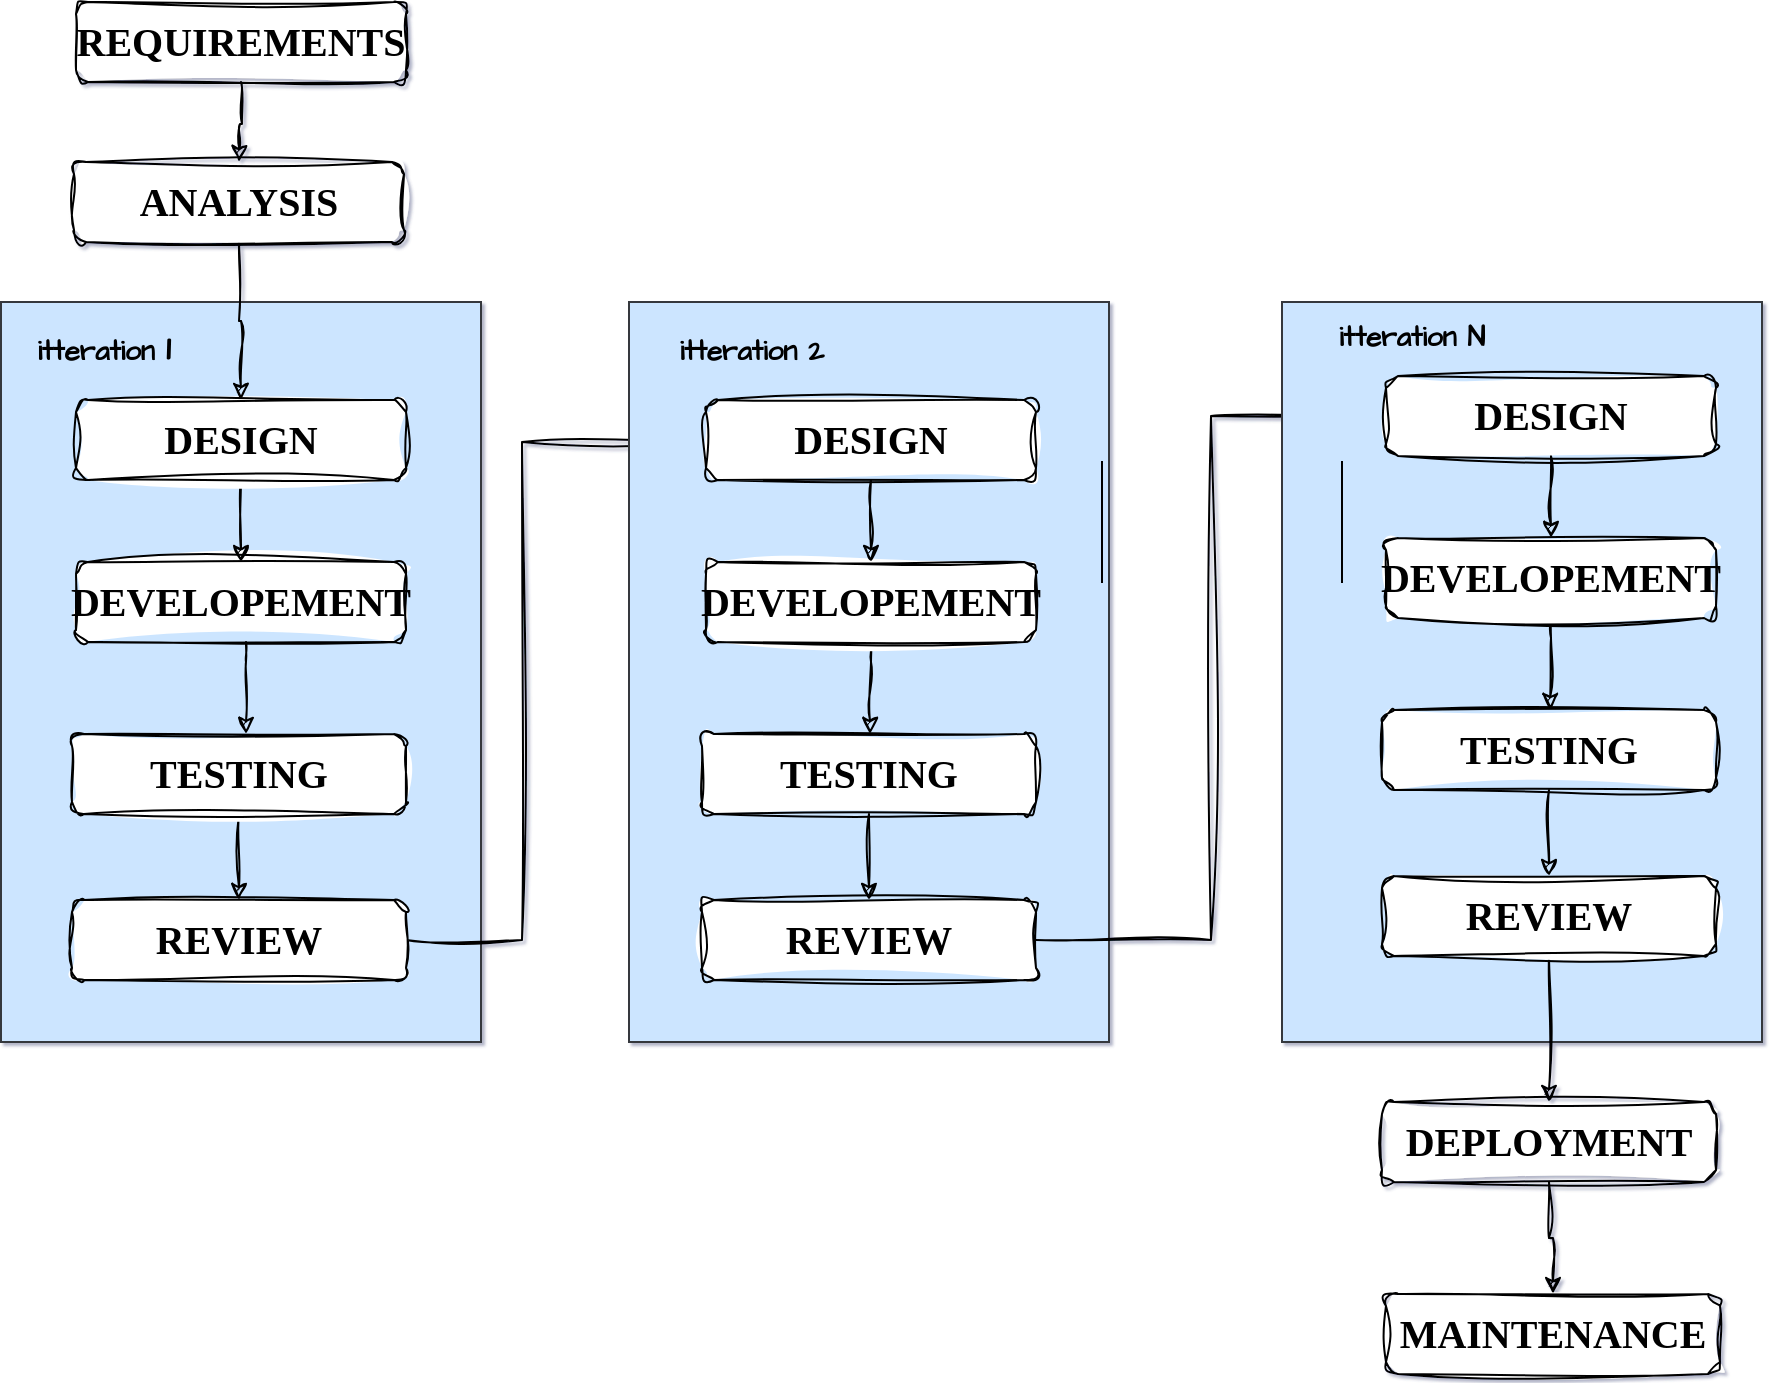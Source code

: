 <mxfile version="21.6.9" type="github">
  <diagram name="Page-1" id="p2Ak9Vhbm4HKoaCR8iAv">
    <mxGraphModel dx="1035" dy="569" grid="0" gridSize="10" guides="1" tooltips="1" connect="1" arrows="1" fold="1" page="0" pageScale="1" pageWidth="850" pageHeight="1100" background="#ffffff" math="0" shadow="1">
      <root>
        <mxCell id="0" />
        <mxCell id="1" parent="0" />
        <mxCell id="hMKPiUpBBv4Qww10sRNi-3" value="" style="whiteSpace=wrap;html=1;hachureGap=4;fontFamily=Architects Daughter;fontSource=https%3A%2F%2Ffonts.googleapis.com%2Fcss%3Ffamily%3DArchitects%2BDaughter;fontSize=20;strokeColor=#36393d;fillColor=#cce5ff;rounded=0;glass=0;" parent="1" vertex="1">
          <mxGeometry x="39.5" y="170" width="240" height="370" as="geometry" />
        </mxCell>
        <mxCell id="hMKPiUpBBv4Qww10sRNi-29" style="edgeStyle=orthogonalEdgeStyle;rounded=0;sketch=1;hachureGap=4;jiggle=2;curveFitting=1;orthogonalLoop=1;jettySize=auto;html=1;entryX=0;entryY=0.5;entryDx=0;entryDy=0;fontFamily=Architects Daughter;fontSource=https%3A%2F%2Ffonts.googleapis.com%2Fcss%3Ffamily%3DArchitects%2BDaughter;fontSize=16;" parent="1" source="hMKPiUpBBv4Qww10sRNi-4" target="hMKPiUpBBv4Qww10sRNi-22" edge="1">
          <mxGeometry relative="1" as="geometry">
            <Array as="points">
              <mxPoint x="300" y="489" />
              <mxPoint x="300" y="240" />
            </Array>
          </mxGeometry>
        </mxCell>
        <mxCell id="hMKPiUpBBv4Qww10sRNi-4" value="&lt;b&gt;&lt;font face=&quot;Times New Roman&quot;&gt;REVIEW&lt;/font&gt;&lt;/b&gt;" style="rounded=1;whiteSpace=wrap;html=1;sketch=1;hachureGap=4;jiggle=2;curveFitting=1;fontFamily=Architects Daughter;fontSource=https%3A%2F%2Ffonts.googleapis.com%2Fcss%3Ffamily%3DArchitects%2BDaughter;fontSize=20;" parent="1" vertex="1">
          <mxGeometry x="75" y="469" width="167" height="40" as="geometry" />
        </mxCell>
        <mxCell id="hMKPiUpBBv4Qww10sRNi-13" value="" style="edgeStyle=orthogonalEdgeStyle;rounded=0;sketch=1;hachureGap=4;jiggle=2;curveFitting=1;orthogonalLoop=1;jettySize=auto;html=1;fontFamily=Architects Daughter;fontSource=https%3A%2F%2Ffonts.googleapis.com%2Fcss%3Ffamily%3DArchitects%2BDaughter;fontSize=16;" parent="1" source="hMKPiUpBBv4Qww10sRNi-5" target="hMKPiUpBBv4Qww10sRNi-4" edge="1">
          <mxGeometry relative="1" as="geometry" />
        </mxCell>
        <mxCell id="hMKPiUpBBv4Qww10sRNi-5" value="&lt;b&gt;&lt;font face=&quot;Times New Roman&quot;&gt;TESTING&lt;/font&gt;&lt;/b&gt;" style="rounded=1;whiteSpace=wrap;html=1;sketch=1;hachureGap=4;jiggle=2;curveFitting=1;fontFamily=Architects Daughter;fontSource=https%3A%2F%2Ffonts.googleapis.com%2Fcss%3Ffamily%3DArchitects%2BDaughter;fontSize=20;" parent="1" vertex="1">
          <mxGeometry x="75" y="386" width="167" height="40" as="geometry" />
        </mxCell>
        <mxCell id="hMKPiUpBBv4Qww10sRNi-12" value="" style="edgeStyle=orthogonalEdgeStyle;rounded=0;sketch=1;hachureGap=4;jiggle=2;curveFitting=1;orthogonalLoop=1;jettySize=auto;html=1;fontFamily=Architects Daughter;fontSource=https%3A%2F%2Ffonts.googleapis.com%2Fcss%3Ffamily%3DArchitects%2BDaughter;fontSize=16;" parent="1" edge="1">
          <mxGeometry relative="1" as="geometry">
            <mxPoint x="162" y="340" as="sourcePoint" />
            <mxPoint x="162" y="386" as="targetPoint" />
            <Array as="points">
              <mxPoint x="162" y="350" />
              <mxPoint x="162" y="350" />
            </Array>
          </mxGeometry>
        </mxCell>
        <mxCell id="hMKPiUpBBv4Qww10sRNi-6" value="&lt;b&gt;&lt;font face=&quot;Times New Roman&quot;&gt;DEVELOPEMENT&lt;/font&gt;&lt;/b&gt;" style="rounded=1;whiteSpace=wrap;html=1;sketch=1;hachureGap=4;jiggle=2;curveFitting=1;fontFamily=Architects Daughter;fontSource=https%3A%2F%2Ffonts.googleapis.com%2Fcss%3Ffamily%3DArchitects%2BDaughter;fontSize=20;" parent="1" vertex="1">
          <mxGeometry x="77" y="300" width="165" height="40" as="geometry" />
        </mxCell>
        <mxCell id="hMKPiUpBBv4Qww10sRNi-10" value="" style="edgeStyle=orthogonalEdgeStyle;rounded=0;sketch=1;hachureGap=4;jiggle=2;curveFitting=1;orthogonalLoop=1;jettySize=auto;html=1;fontFamily=Architects Daughter;fontSource=https%3A%2F%2Ffonts.googleapis.com%2Fcss%3Ffamily%3DArchitects%2BDaughter;fontSize=16;" parent="1" source="hMKPiUpBBv4Qww10sRNi-9" target="hMKPiUpBBv4Qww10sRNi-6" edge="1">
          <mxGeometry relative="1" as="geometry" />
        </mxCell>
        <mxCell id="hMKPiUpBBv4Qww10sRNi-9" value="&lt;b&gt;&lt;font face=&quot;Times New Roman&quot;&gt;DESIGN&lt;/font&gt;&lt;/b&gt;" style="rounded=1;whiteSpace=wrap;html=1;sketch=1;hachureGap=4;jiggle=2;curveFitting=1;fontFamily=Architects Daughter;fontSource=https%3A%2F%2Ffonts.googleapis.com%2Fcss%3Ffamily%3DArchitects%2BDaughter;fontSize=20;" parent="1" vertex="1">
          <mxGeometry x="77" y="219" width="165" height="40" as="geometry" />
        </mxCell>
        <mxCell id="hMKPiUpBBv4Qww10sRNi-14" value="&lt;font style=&quot;&quot;&gt;&lt;b style=&quot;&quot;&gt;&lt;font style=&quot;font-size: 14px;&quot;&gt;itteration &lt;/font&gt;&lt;span style=&quot;font-size: 18px;&quot;&gt;1&lt;/span&gt;&lt;/b&gt;&lt;/font&gt;" style="text;html=1;strokeColor=none;fillColor=none;align=center;verticalAlign=middle;whiteSpace=wrap;rounded=0;fontSize=20;fontFamily=Architects Daughter;" parent="1" vertex="1">
          <mxGeometry x="56" y="177" width="70" height="30" as="geometry" />
        </mxCell>
        <mxCell id="hMKPiUpBBv4Qww10sRNi-15" value="" style="whiteSpace=wrap;html=1;hachureGap=4;fontFamily=Architects Daughter;fontSource=https%3A%2F%2Ffonts.googleapis.com%2Fcss%3Ffamily%3DArchitects%2BDaughter;fontSize=20;strokeColor=#36393d;fillColor=#cce5ff;rounded=0;glass=0;" parent="1" vertex="1">
          <mxGeometry x="353.5" y="170" width="240" height="370" as="geometry" />
        </mxCell>
        <mxCell id="hMKPiUpBBv4Qww10sRNi-51" style="edgeStyle=orthogonalEdgeStyle;rounded=0;sketch=1;hachureGap=4;jiggle=2;curveFitting=1;orthogonalLoop=1;jettySize=auto;html=1;entryX=0;entryY=0.5;entryDx=0;entryDy=0;fontFamily=Architects Daughter;fontSource=https%3A%2F%2Ffonts.googleapis.com%2Fcss%3Ffamily%3DArchitects%2BDaughter;fontSize=16;" parent="1" source="hMKPiUpBBv4Qww10sRNi-16" target="hMKPiUpBBv4Qww10sRNi-47" edge="1">
          <mxGeometry relative="1" as="geometry" />
        </mxCell>
        <mxCell id="hMKPiUpBBv4Qww10sRNi-16" value="&lt;b&gt;&lt;font face=&quot;Times New Roman&quot;&gt;REVIEW&lt;/font&gt;&lt;/b&gt;" style="rounded=1;whiteSpace=wrap;html=1;sketch=1;hachureGap=4;jiggle=2;curveFitting=1;fontFamily=Architects Daughter;fontSource=https%3A%2F%2Ffonts.googleapis.com%2Fcss%3Ffamily%3DArchitects%2BDaughter;fontSize=20;" parent="1" vertex="1">
          <mxGeometry x="390" y="469" width="167" height="40" as="geometry" />
        </mxCell>
        <mxCell id="hMKPiUpBBv4Qww10sRNi-17" value="" style="edgeStyle=orthogonalEdgeStyle;rounded=0;sketch=1;hachureGap=4;jiggle=2;curveFitting=1;orthogonalLoop=1;jettySize=auto;html=1;fontFamily=Architects Daughter;fontSource=https%3A%2F%2Ffonts.googleapis.com%2Fcss%3Ffamily%3DArchitects%2BDaughter;fontSize=16;" parent="1" source="hMKPiUpBBv4Qww10sRNi-18" target="hMKPiUpBBv4Qww10sRNi-16" edge="1">
          <mxGeometry relative="1" as="geometry" />
        </mxCell>
        <mxCell id="hMKPiUpBBv4Qww10sRNi-18" value="&lt;b&gt;&lt;font face=&quot;Times New Roman&quot;&gt;TESTING&lt;/font&gt;&lt;/b&gt;" style="rounded=1;whiteSpace=wrap;html=1;sketch=1;hachureGap=4;jiggle=2;curveFitting=1;fontFamily=Architects Daughter;fontSource=https%3A%2F%2Ffonts.googleapis.com%2Fcss%3Ffamily%3DArchitects%2BDaughter;fontSize=20;" parent="1" vertex="1">
          <mxGeometry x="390" y="386" width="167" height="40" as="geometry" />
        </mxCell>
        <mxCell id="hMKPiUpBBv4Qww10sRNi-19" value="" style="edgeStyle=orthogonalEdgeStyle;rounded=0;sketch=1;hachureGap=4;jiggle=2;curveFitting=1;orthogonalLoop=1;jettySize=auto;html=1;fontFamily=Architects Daughter;fontSource=https%3A%2F%2Ffonts.googleapis.com%2Fcss%3Ffamily%3DArchitects%2BDaughter;fontSize=16;" parent="1" source="hMKPiUpBBv4Qww10sRNi-20" target="hMKPiUpBBv4Qww10sRNi-18" edge="1">
          <mxGeometry relative="1" as="geometry">
            <Array as="points">
              <mxPoint x="474" y="350" />
              <mxPoint x="474" y="350" />
            </Array>
          </mxGeometry>
        </mxCell>
        <mxCell id="hMKPiUpBBv4Qww10sRNi-20" value="&lt;b&gt;&lt;font face=&quot;Times New Roman&quot;&gt;DEVELOPEMENT&lt;/font&gt;&lt;/b&gt;" style="rounded=1;whiteSpace=wrap;html=1;sketch=1;hachureGap=4;jiggle=2;curveFitting=1;fontFamily=Architects Daughter;fontSource=https%3A%2F%2Ffonts.googleapis.com%2Fcss%3Ffamily%3DArchitects%2BDaughter;fontSize=20;" parent="1" vertex="1">
          <mxGeometry x="392" y="300" width="165" height="40" as="geometry" />
        </mxCell>
        <mxCell id="hMKPiUpBBv4Qww10sRNi-21" value="" style="edgeStyle=orthogonalEdgeStyle;rounded=0;sketch=1;hachureGap=4;jiggle=2;curveFitting=1;orthogonalLoop=1;jettySize=auto;html=1;fontFamily=Architects Daughter;fontSource=https%3A%2F%2Ffonts.googleapis.com%2Fcss%3Ffamily%3DArchitects%2BDaughter;fontSize=16;" parent="1" source="hMKPiUpBBv4Qww10sRNi-22" target="hMKPiUpBBv4Qww10sRNi-20" edge="1">
          <mxGeometry relative="1" as="geometry" />
        </mxCell>
        <mxCell id="hMKPiUpBBv4Qww10sRNi-22" value="&lt;b&gt;&lt;font face=&quot;Times New Roman&quot;&gt;DESIGN&lt;/font&gt;&lt;/b&gt;" style="rounded=1;whiteSpace=wrap;html=1;sketch=1;hachureGap=4;jiggle=2;curveFitting=1;fontFamily=Architects Daughter;fontSource=https%3A%2F%2Ffonts.googleapis.com%2Fcss%3Ffamily%3DArchitects%2BDaughter;fontSize=20;" parent="1" vertex="1">
          <mxGeometry x="392" y="219" width="165" height="40" as="geometry" />
        </mxCell>
        <mxCell id="hMKPiUpBBv4Qww10sRNi-31" value="" style="whiteSpace=wrap;html=1;hachureGap=4;fontFamily=Architects Daughter;fontSource=https%3A%2F%2Ffonts.googleapis.com%2Fcss%3Ffamily%3DArchitects%2BDaughter;fontSize=20;strokeColor=#36393d;fillColor=#cce5ff;rounded=0;glass=0;" parent="1" vertex="1">
          <mxGeometry x="680" y="170" width="240" height="370" as="geometry" />
        </mxCell>
        <mxCell id="hMKPiUpBBv4Qww10sRNi-58" style="edgeStyle=orthogonalEdgeStyle;rounded=0;sketch=1;hachureGap=4;jiggle=2;curveFitting=1;orthogonalLoop=1;jettySize=auto;html=1;entryX=0.5;entryY=0;entryDx=0;entryDy=0;fontFamily=Architects Daughter;fontSource=https%3A%2F%2Ffonts.googleapis.com%2Fcss%3Ffamily%3DArchitects%2BDaughter;fontSize=16;" parent="1" source="hMKPiUpBBv4Qww10sRNi-41" target="hMKPiUpBBv4Qww10sRNi-56" edge="1">
          <mxGeometry relative="1" as="geometry" />
        </mxCell>
        <mxCell id="hMKPiUpBBv4Qww10sRNi-41" value="&lt;b&gt;&lt;font face=&quot;Times New Roman&quot;&gt;REVIEW&lt;/font&gt;&lt;/b&gt;" style="rounded=1;whiteSpace=wrap;html=1;sketch=1;hachureGap=4;jiggle=2;curveFitting=1;fontFamily=Architects Daughter;fontSource=https%3A%2F%2Ffonts.googleapis.com%2Fcss%3Ffamily%3DArchitects%2BDaughter;fontSize=20;" parent="1" vertex="1">
          <mxGeometry x="730" y="457" width="167" height="40" as="geometry" />
        </mxCell>
        <mxCell id="hMKPiUpBBv4Qww10sRNi-42" value="" style="edgeStyle=orthogonalEdgeStyle;rounded=0;sketch=1;hachureGap=4;jiggle=2;curveFitting=1;orthogonalLoop=1;jettySize=auto;html=1;fontFamily=Architects Daughter;fontSource=https%3A%2F%2Ffonts.googleapis.com%2Fcss%3Ffamily%3DArchitects%2BDaughter;fontSize=16;" parent="1" source="hMKPiUpBBv4Qww10sRNi-43" target="hMKPiUpBBv4Qww10sRNi-41" edge="1">
          <mxGeometry relative="1" as="geometry" />
        </mxCell>
        <mxCell id="hMKPiUpBBv4Qww10sRNi-43" value="&lt;b&gt;&lt;font face=&quot;Times New Roman&quot;&gt;TESTING&lt;/font&gt;&lt;/b&gt;" style="rounded=1;whiteSpace=wrap;html=1;sketch=1;hachureGap=4;jiggle=2;curveFitting=1;fontFamily=Architects Daughter;fontSource=https%3A%2F%2Ffonts.googleapis.com%2Fcss%3Ffamily%3DArchitects%2BDaughter;fontSize=20;" parent="1" vertex="1">
          <mxGeometry x="730" y="374" width="167" height="40" as="geometry" />
        </mxCell>
        <mxCell id="hMKPiUpBBv4Qww10sRNi-44" value="" style="edgeStyle=orthogonalEdgeStyle;rounded=0;sketch=1;hachureGap=4;jiggle=2;curveFitting=1;orthogonalLoop=1;jettySize=auto;html=1;fontFamily=Architects Daughter;fontSource=https%3A%2F%2Ffonts.googleapis.com%2Fcss%3Ffamily%3DArchitects%2BDaughter;fontSize=16;" parent="1" source="hMKPiUpBBv4Qww10sRNi-45" target="hMKPiUpBBv4Qww10sRNi-43" edge="1">
          <mxGeometry relative="1" as="geometry">
            <Array as="points">
              <mxPoint x="814" y="338" />
              <mxPoint x="814" y="338" />
            </Array>
          </mxGeometry>
        </mxCell>
        <mxCell id="hMKPiUpBBv4Qww10sRNi-45" value="&lt;b&gt;&lt;font face=&quot;Times New Roman&quot;&gt;DEVELOPEMENT&lt;/font&gt;&lt;/b&gt;" style="rounded=1;whiteSpace=wrap;html=1;sketch=1;hachureGap=4;jiggle=2;curveFitting=1;fontFamily=Architects Daughter;fontSource=https%3A%2F%2Ffonts.googleapis.com%2Fcss%3Ffamily%3DArchitects%2BDaughter;fontSize=20;" parent="1" vertex="1">
          <mxGeometry x="732" y="288" width="165" height="40" as="geometry" />
        </mxCell>
        <mxCell id="hMKPiUpBBv4Qww10sRNi-46" value="" style="edgeStyle=orthogonalEdgeStyle;rounded=0;sketch=1;hachureGap=4;jiggle=2;curveFitting=1;orthogonalLoop=1;jettySize=auto;html=1;fontFamily=Architects Daughter;fontSource=https%3A%2F%2Ffonts.googleapis.com%2Fcss%3Ffamily%3DArchitects%2BDaughter;fontSize=16;" parent="1" source="hMKPiUpBBv4Qww10sRNi-47" target="hMKPiUpBBv4Qww10sRNi-45" edge="1">
          <mxGeometry relative="1" as="geometry" />
        </mxCell>
        <mxCell id="hMKPiUpBBv4Qww10sRNi-47" value="&lt;b&gt;&lt;font face=&quot;Times New Roman&quot;&gt;DESIGN&lt;/font&gt;&lt;/b&gt;" style="rounded=1;whiteSpace=wrap;html=1;sketch=1;hachureGap=4;jiggle=2;curveFitting=1;fontFamily=Architects Daughter;fontSource=https%3A%2F%2Ffonts.googleapis.com%2Fcss%3Ffamily%3DArchitects%2BDaughter;fontSize=20;" parent="1" vertex="1">
          <mxGeometry x="732" y="207" width="165" height="40" as="geometry" />
        </mxCell>
        <mxCell id="hMKPiUpBBv4Qww10sRNi-49" value="&lt;font style=&quot;font-size: 14px;&quot;&gt;&lt;b&gt;itteration 2&lt;/b&gt;&lt;/font&gt;" style="text;html=1;strokeColor=none;fillColor=none;align=center;verticalAlign=middle;whiteSpace=wrap;rounded=0;fontSize=20;fontFamily=Architects Daughter;" parent="1" vertex="1">
          <mxGeometry x="370" y="177" width="90" height="30" as="geometry" />
        </mxCell>
        <mxCell id="hMKPiUpBBv4Qww10sRNi-50" value="&lt;font style=&quot;font-size: 14px;&quot;&gt;&lt;b style=&quot;&quot;&gt;itteration N&lt;/b&gt;&lt;/font&gt;" style="text;html=1;strokeColor=none;fillColor=none;align=center;verticalAlign=middle;whiteSpace=wrap;rounded=0;fontSize=20;fontFamily=Architects Daughter;" parent="1" vertex="1">
          <mxGeometry x="700" y="170" width="90" height="30" as="geometry" />
        </mxCell>
        <mxCell id="hMKPiUpBBv4Qww10sRNi-55" style="edgeStyle=orthogonalEdgeStyle;rounded=0;sketch=1;hachureGap=4;jiggle=2;curveFitting=1;orthogonalLoop=1;jettySize=auto;html=1;entryX=0.5;entryY=0;entryDx=0;entryDy=0;fontFamily=Architects Daughter;fontSource=https%3A%2F%2Ffonts.googleapis.com%2Fcss%3Ffamily%3DArchitects%2BDaughter;fontSize=16;" parent="1" source="hMKPiUpBBv4Qww10sRNi-52" target="hMKPiUpBBv4Qww10sRNi-9" edge="1">
          <mxGeometry relative="1" as="geometry" />
        </mxCell>
        <mxCell id="hMKPiUpBBv4Qww10sRNi-52" value="&lt;b&gt;&lt;font face=&quot;Times New Roman&quot;&gt;ANALYSIS&lt;/font&gt;&lt;/b&gt;" style="rounded=1;whiteSpace=wrap;html=1;sketch=1;hachureGap=4;jiggle=2;curveFitting=1;fontFamily=Architects Daughter;fontSource=https%3A%2F%2Ffonts.googleapis.com%2Fcss%3Ffamily%3DArchitects%2BDaughter;fontSize=20;" parent="1" vertex="1">
          <mxGeometry x="76" y="100" width="165" height="40" as="geometry" />
        </mxCell>
        <mxCell id="hMKPiUpBBv4Qww10sRNi-54" value="" style="edgeStyle=orthogonalEdgeStyle;rounded=0;sketch=1;hachureGap=4;jiggle=2;curveFitting=1;orthogonalLoop=1;jettySize=auto;html=1;fontFamily=Architects Daughter;fontSource=https%3A%2F%2Ffonts.googleapis.com%2Fcss%3Ffamily%3DArchitects%2BDaughter;fontSize=16;" parent="1" edge="1">
          <mxGeometry relative="1" as="geometry">
            <mxPoint x="159.5" y="60" as="sourcePoint" />
            <mxPoint x="158.5" y="100" as="targetPoint" />
          </mxGeometry>
        </mxCell>
        <mxCell id="hMKPiUpBBv4Qww10sRNi-53" value="&lt;b&gt;&lt;font face=&quot;Times New Roman&quot;&gt;REQUIREMENTS&lt;/font&gt;&lt;/b&gt;" style="rounded=1;whiteSpace=wrap;html=1;sketch=1;hachureGap=4;jiggle=2;curveFitting=1;fontFamily=Architects Daughter;fontSource=https%3A%2F%2Ffonts.googleapis.com%2Fcss%3Ffamily%3DArchitects%2BDaughter;fontSize=20;" parent="1" vertex="1">
          <mxGeometry x="77" y="20" width="165" height="40" as="geometry" />
        </mxCell>
        <mxCell id="hMKPiUpBBv4Qww10sRNi-61" style="edgeStyle=orthogonalEdgeStyle;rounded=0;sketch=1;hachureGap=4;jiggle=2;curveFitting=1;orthogonalLoop=1;jettySize=auto;html=1;entryX=0.5;entryY=0;entryDx=0;entryDy=0;fontFamily=Architects Daughter;fontSource=https%3A%2F%2Ffonts.googleapis.com%2Fcss%3Ffamily%3DArchitects%2BDaughter;fontSize=16;" parent="1" source="hMKPiUpBBv4Qww10sRNi-56" target="hMKPiUpBBv4Qww10sRNi-57" edge="1">
          <mxGeometry relative="1" as="geometry" />
        </mxCell>
        <mxCell id="hMKPiUpBBv4Qww10sRNi-56" value="&lt;b&gt;&lt;font face=&quot;Times New Roman&quot;&gt;DEPLOYMENT&lt;/font&gt;&lt;/b&gt;" style="rounded=1;whiteSpace=wrap;html=1;sketch=1;hachureGap=4;jiggle=2;curveFitting=1;fontFamily=Architects Daughter;fontSource=https%3A%2F%2Ffonts.googleapis.com%2Fcss%3Ffamily%3DArchitects%2BDaughter;fontSize=20;" parent="1" vertex="1">
          <mxGeometry x="730" y="570" width="167" height="40" as="geometry" />
        </mxCell>
        <mxCell id="hMKPiUpBBv4Qww10sRNi-57" value="&lt;b&gt;&lt;font face=&quot;Times New Roman&quot;&gt;MAINTENANCE&lt;/font&gt;&lt;/b&gt;" style="rounded=1;whiteSpace=wrap;html=1;sketch=1;hachureGap=4;jiggle=2;curveFitting=1;fontFamily=Architects Daughter;fontSource=https%3A%2F%2Ffonts.googleapis.com%2Fcss%3Ffamily%3DArchitects%2BDaughter;fontSize=20;" parent="1" vertex="1">
          <mxGeometry x="732" y="666" width="167" height="40" as="geometry" />
        </mxCell>
        <mxCell id="M0yPS203UH3dqmgJyAtf-1" value="" style="shape=partialRectangle;whiteSpace=wrap;html=1;top=0;bottom=0;fillColor=none;" vertex="1" parent="1">
          <mxGeometry x="590" y="250" width="120" height="60" as="geometry" />
        </mxCell>
      </root>
    </mxGraphModel>
  </diagram>
</mxfile>
